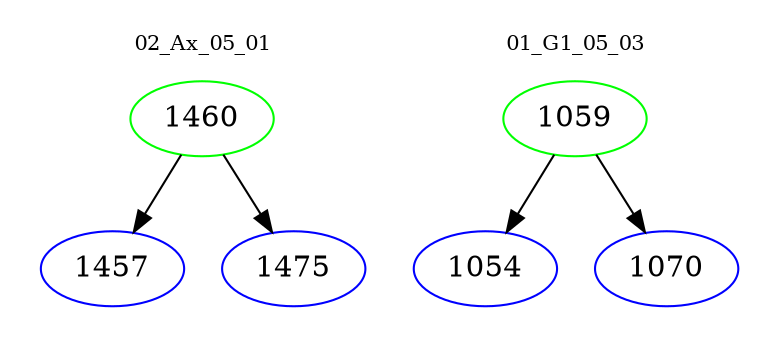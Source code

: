 digraph{
subgraph cluster_0 {
color = white
label = "02_Ax_05_01";
fontsize=10;
T0_1460 [label="1460", color="green"]
T0_1460 -> T0_1457 [color="black"]
T0_1457 [label="1457", color="blue"]
T0_1460 -> T0_1475 [color="black"]
T0_1475 [label="1475", color="blue"]
}
subgraph cluster_1 {
color = white
label = "01_G1_05_03";
fontsize=10;
T1_1059 [label="1059", color="green"]
T1_1059 -> T1_1054 [color="black"]
T1_1054 [label="1054", color="blue"]
T1_1059 -> T1_1070 [color="black"]
T1_1070 [label="1070", color="blue"]
}
}
